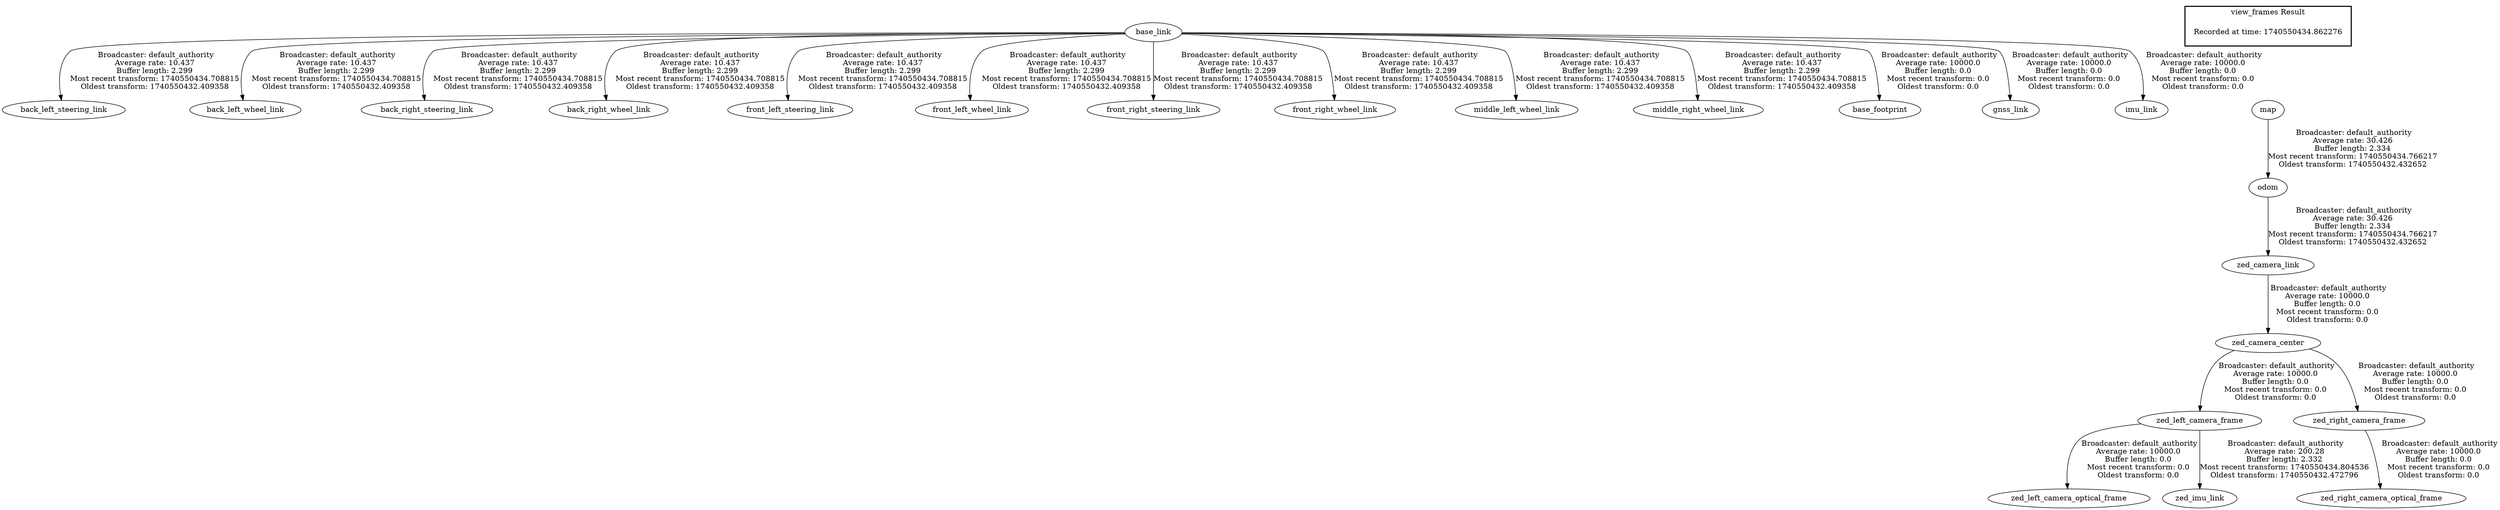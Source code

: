 digraph G {
"base_link" -> "back_left_steering_link"[label=" Broadcaster: default_authority\nAverage rate: 10.437\nBuffer length: 2.299\nMost recent transform: 1740550434.708815\nOldest transform: 1740550432.409358\n"];
"base_link" -> "back_left_wheel_link"[label=" Broadcaster: default_authority\nAverage rate: 10.437\nBuffer length: 2.299\nMost recent transform: 1740550434.708815\nOldest transform: 1740550432.409358\n"];
"base_link" -> "back_right_steering_link"[label=" Broadcaster: default_authority\nAverage rate: 10.437\nBuffer length: 2.299\nMost recent transform: 1740550434.708815\nOldest transform: 1740550432.409358\n"];
"base_link" -> "back_right_wheel_link"[label=" Broadcaster: default_authority\nAverage rate: 10.437\nBuffer length: 2.299\nMost recent transform: 1740550434.708815\nOldest transform: 1740550432.409358\n"];
"base_link" -> "front_left_steering_link"[label=" Broadcaster: default_authority\nAverage rate: 10.437\nBuffer length: 2.299\nMost recent transform: 1740550434.708815\nOldest transform: 1740550432.409358\n"];
"base_link" -> "front_left_wheel_link"[label=" Broadcaster: default_authority\nAverage rate: 10.437\nBuffer length: 2.299\nMost recent transform: 1740550434.708815\nOldest transform: 1740550432.409358\n"];
"base_link" -> "front_right_steering_link"[label=" Broadcaster: default_authority\nAverage rate: 10.437\nBuffer length: 2.299\nMost recent transform: 1740550434.708815\nOldest transform: 1740550432.409358\n"];
"base_link" -> "front_right_wheel_link"[label=" Broadcaster: default_authority\nAverage rate: 10.437\nBuffer length: 2.299\nMost recent transform: 1740550434.708815\nOldest transform: 1740550432.409358\n"];
"base_link" -> "middle_left_wheel_link"[label=" Broadcaster: default_authority\nAverage rate: 10.437\nBuffer length: 2.299\nMost recent transform: 1740550434.708815\nOldest transform: 1740550432.409358\n"];
"base_link" -> "middle_right_wheel_link"[label=" Broadcaster: default_authority\nAverage rate: 10.437\nBuffer length: 2.299\nMost recent transform: 1740550434.708815\nOldest transform: 1740550432.409358\n"];
"base_link" -> "base_footprint"[label=" Broadcaster: default_authority\nAverage rate: 10000.0\nBuffer length: 0.0\nMost recent transform: 0.0\nOldest transform: 0.0\n"];
"base_link" -> "gnss_link"[label=" Broadcaster: default_authority\nAverage rate: 10000.0\nBuffer length: 0.0\nMost recent transform: 0.0\nOldest transform: 0.0\n"];
"base_link" -> "imu_link"[label=" Broadcaster: default_authority\nAverage rate: 10000.0\nBuffer length: 0.0\nMost recent transform: 0.0\nOldest transform: 0.0\n"];
"zed_camera_link" -> "zed_camera_center"[label=" Broadcaster: default_authority\nAverage rate: 10000.0\nBuffer length: 0.0\nMost recent transform: 0.0\nOldest transform: 0.0\n"];
"odom" -> "zed_camera_link"[label=" Broadcaster: default_authority\nAverage rate: 30.426\nBuffer length: 2.334\nMost recent transform: 1740550434.766217\nOldest transform: 1740550432.432652\n"];
"zed_camera_center" -> "zed_left_camera_frame"[label=" Broadcaster: default_authority\nAverage rate: 10000.0\nBuffer length: 0.0\nMost recent transform: 0.0\nOldest transform: 0.0\n"];
"zed_left_camera_frame" -> "zed_left_camera_optical_frame"[label=" Broadcaster: default_authority\nAverage rate: 10000.0\nBuffer length: 0.0\nMost recent transform: 0.0\nOldest transform: 0.0\n"];
"zed_camera_center" -> "zed_right_camera_frame"[label=" Broadcaster: default_authority\nAverage rate: 10000.0\nBuffer length: 0.0\nMost recent transform: 0.0\nOldest transform: 0.0\n"];
"zed_right_camera_frame" -> "zed_right_camera_optical_frame"[label=" Broadcaster: default_authority\nAverage rate: 10000.0\nBuffer length: 0.0\nMost recent transform: 0.0\nOldest transform: 0.0\n"];
"map" -> "odom"[label=" Broadcaster: default_authority\nAverage rate: 30.426\nBuffer length: 2.334\nMost recent transform: 1740550434.766217\nOldest transform: 1740550432.432652\n"];
"zed_left_camera_frame" -> "zed_imu_link"[label=" Broadcaster: default_authority\nAverage rate: 200.28\nBuffer length: 2.332\nMost recent transform: 1740550434.804536\nOldest transform: 1740550432.472796\n"];
edge [style=invis];
 subgraph cluster_legend { style=bold; color=black; label ="view_frames Result";
"Recorded at time: 1740550434.862276"[ shape=plaintext ] ;
}->"map";
}